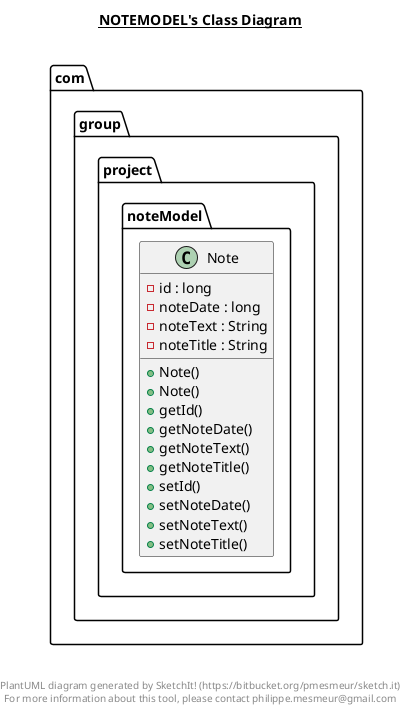 @startuml

title __NOTEMODEL's Class Diagram__\n

  namespace com.group.project {
    namespace noteModel {
      class com.group.project.noteModel.Note {
          - id : long
          - noteDate : long
          - noteText : String
          - noteTitle : String
          + Note()
          + Note()
          + getId()
          + getNoteDate()
          + getNoteText()
          + getNoteTitle()
          + setId()
          + setNoteDate()
          + setNoteText()
          + setNoteTitle()
      }
    }
  }
  



right footer


PlantUML diagram generated by SketchIt! (https://bitbucket.org/pmesmeur/sketch.it)
For more information about this tool, please contact philippe.mesmeur@gmail.com
endfooter

@enduml
